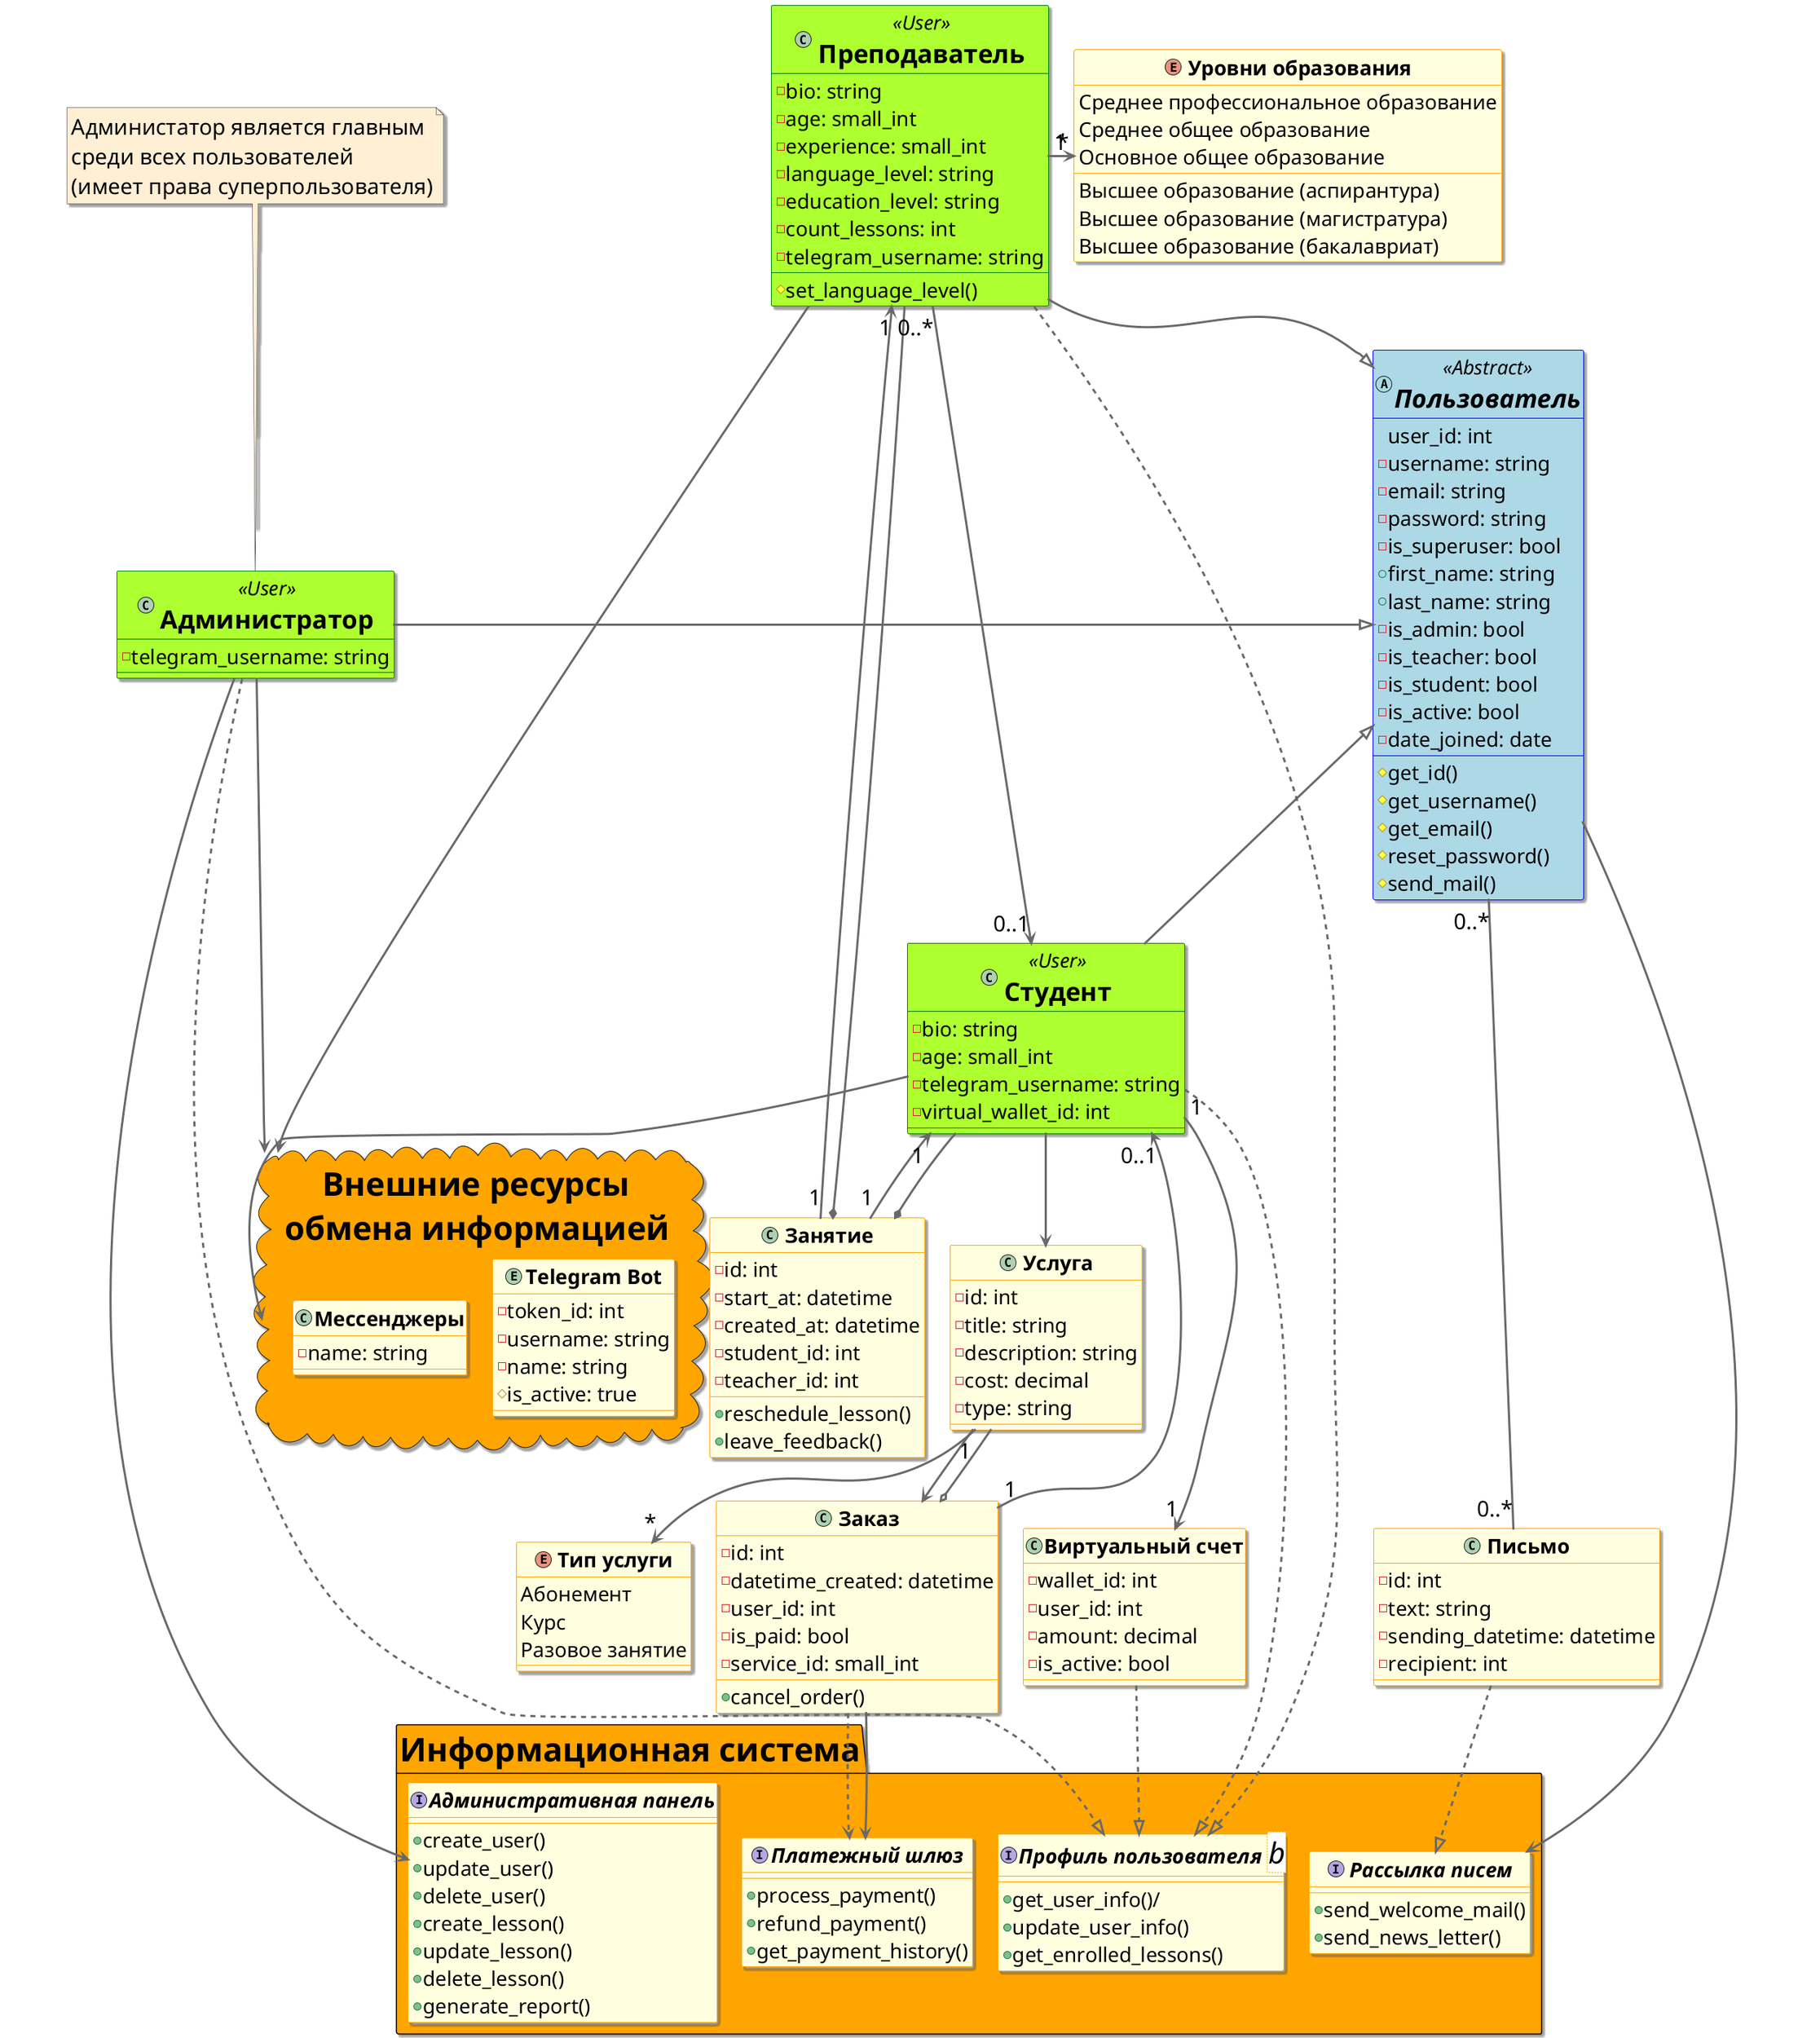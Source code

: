 @startuml classes_diagram
    ' title <size:60>Диаграмма классов</size>\n\n\n '

    skinparam groupInheritance 3
    skinparam shadowing true

    skinparam arrow {
        FontSize 30
        Color DimGrey
        Thickness 3
    }

    skinparam note {
        FontSize 30
        BackgroundColor PapayaWhip
    }

    skinparam package {
        BackgroundColor<< Cloud >> AliceBlue
        BackgroundColor Orange
        StereotypeFontSize 20
        StereotypeFontStyle italic
    }

    skinparam class<< Abstract >> {
        FontSize 35
        BackgroundColor OrangeRed
        BorderColor OrangeRed
        
        BackgroundColor LightBlue
        BorderColor Blue
        BorderThickness 1

        StereotypeFontSize 27
        StereotypeFontStyle italic
    }

    skinparam class<< User >> {
        FontSize 35
        BackgroundColor GreenYellow
        BorderColor Green
        BorderThickness 1
        StereotypeFontSize 27
        StereotypeFontStyle italic
    }

    skinparam class {
        AttributeIconSize 15
        FontSize 38
        BackgroundColor LightYellow
        IconSize 20
        AttributeFontSize 28
        BorderColor Orange
        BorderThickness 1
        StereotypeFontSize 40
        StereotypeFontStyle italic
    }

    package "<size:45>Информационная система</size>" as InfoSystem << Package >>{
        interface "<b>Административная панель</b>" as admin_panel {
            {method} +create_user()
            {method} +update_user()
            {method} +delete_user()
            {method} +create_lesson()
            {method} +update_lesson()
            {method} +delete_lesson()
            {method} +generate_report()
        }
        interface "<b>Платежный шлюз</b>" as payment_gateway {
            {method} +process_payment()
            {method} +refund_payment()
            {method} +get_payment_history()
        }
        interface "<b>Профиль пользователя<b>" as user_profile {
            {method} +get_user_info()/
            {method} +update_user_info()
            {method} +get_enrolled_lessons()
        }
        interface "<b>Рассылка писем</b>" as mailing {
            {method} +send_welcome_mail()
            {method} +send_news_letter()
        }
    }

    package "<size:45>Внешние ресурсы</size> \n<size:45>обмена информацией</size>" as outside_resourses << Cloud >>{
        entity "<b>Telegram Bot</b>" as TelegramBot {
            {field} -token_id: int
            {field} -username: string
            {field} -name: string
            {field} #is_active: true
        }
        class "<b>Мессенджеры</b>" as Messangers {
            {field} -name: string
        }
    }

    abstract class "<b>Пользователь</b>" as User << Abstract >> {
        {field} user_id: int
        {field} -username: string
        {field} -email: string
        {field} -password: string
        {field} -is_superuser: bool
        {field} +first_name: string
        {field} +last_name: string
        {field} -is_admin: bool
        {field} -is_teacher: bool
        {field} -is_student: bool
        {field} -is_active: bool
        {field} -date_joined: date
        {method} #get_id()
        {method} #get_username()
        {method} #get_email()
        {method} #reset_password()
        {method} #send_mail()
    }

    class "<b>Преподаватель</b>" as Teacher << User >> {
        {field} -bio: string
        {field} -age: small_int
        {field} -experience: small_int
        {field} -language_level: string
        {field} -education_level: string
        {field} -count_lessons: int
        {field} -telegram_username: string
        {method} #set_language_level()
    }

    enum "<b>Тип услуги</b>" as ServiceTypes {
        Абонемент
        Курс
        Разовое занятие
    }

    enum "<b>Уровни образования</b>" as EducationLevels {
        Высшее образование (аспирантура)
        Высшее образование (магистратура)
        Высшее образование (бакалавриат)
        Среднее профессиональное образование
        Среднее общее образование
        Основное общее образование
    }

    class "<b>Студент</b>" as Student << User >> {
        {field} -bio: string
        {field} -age: small_int
        {field} -telegram_username: string
        {field} -virtual_wallet_id: int
    }

    class "<b>Администратор</b>" as Admin << User >> {
        {field} -telegram_username: string
    }

    class "<b>Виртуальный счет</b>" as virtual_wallet {
        {field} -wallet_id: int
        {field} -user_id: int
        {field} -amount: decimal
        {field} -is_active: bool
    }

    class "<b>Письмо</b>" as Letter {
        {field} -id: int
        {field} -text: string
        {field} -sending_datetime: datetime
        {field} -recipient: int
    }

    class "<b>Занятие</b>" as Lesson {
        {field} -id: int
        {field} -start_at: datetime
        {field} -created_at: datetime
        {field} -student_id: int
        {field} -teacher_id: int
        {method} +reschedule_lesson()
        {method} +leave_feedback()
    }

    class "<b>Услуга</b>" as Service {
        {field} -id: int
        {field} -title: string
        {field} -description: string
        {field} -cost: decimal
        {field} -type: string
    }

    class "<b>Заказ</b>" as Order {
        {field} -id: int
        {field} -datetime_created: datetime
        {field} -user_id: int
        {field} -is_paid: bool
        {field} -service_id: small_int
        {method} +cancel_order()
    }

    note top of Admin
        Администатор является главным 
        среди всех пользователей
        (имеет права суперпользователя)
    end note

    Teacher "1" -right-> "*" EducationLevels
    Service "1" --> "*" ServiceTypes

    virtual_wallet ..|> user_profile
    Student "1" --> "1" virtual_wallet

    Teacher "1" <-- "1" Lesson
    Student "1" <-- "1" Lesson
    Student "0..1" <-- "0..*" Teacher
    Teacher --* Lesson
    Student --* Lesson

    Student --> Service
    Service --> Order
    Service --o Order
    Order ..> payment_gateway
    Order --> payment_gateway

    Student "0..1" <-- "1" Order

    Letter ..|> mailing
    Letter "0..*" -left- "0..*" User
    User --> mailing

    Admin --> admin_panel

    Admin ..|> user_profile
    Teacher .|> user_profile
    Student ..|> user_profile

    User <|-left- Admin
    User <|-up- Teacher
    User <|-down- Student

    Admin --> outside_resourses
    Teacher --> outside_resourses
    Student --> outside_resourses

@enduml